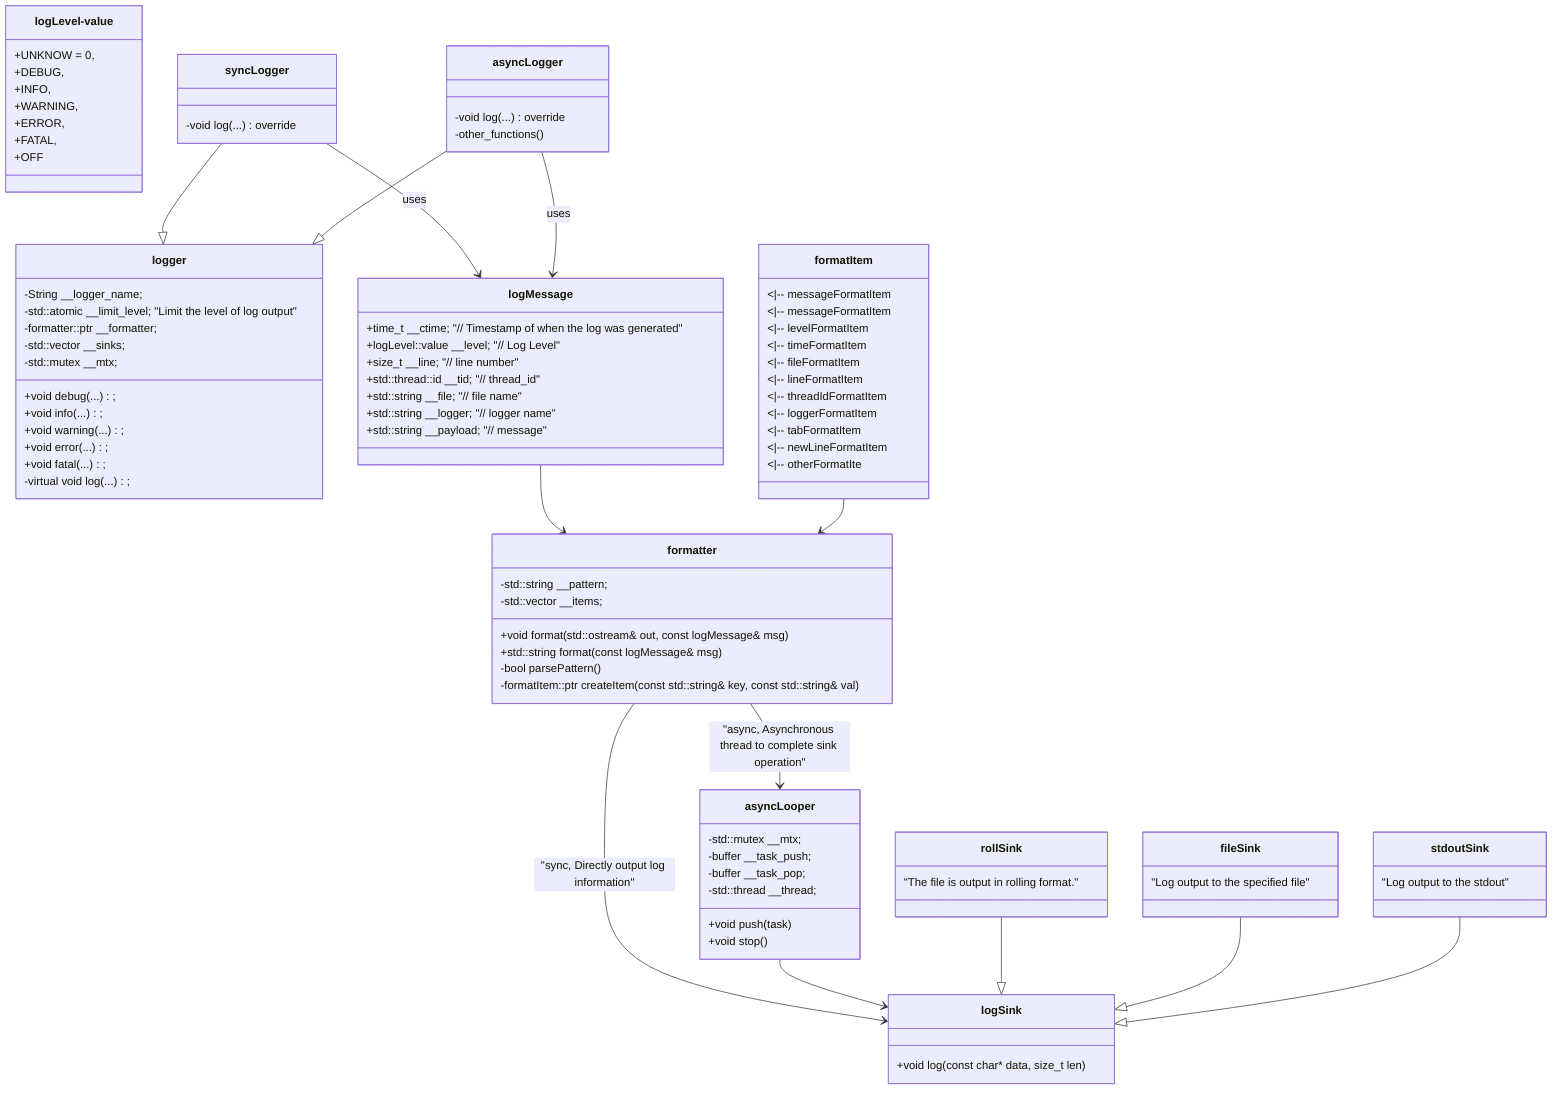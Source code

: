 classDiagram
    class logger{
        -String __logger_name;
        -std::atomic<logLevel::value> __limit_level; "Limit the level of log output"
        -formatter::ptr __formatter;
        -std::vector<logSink::ptr> __sinks;
        -std::mutex __mtx;
        +void debug(...);
        +void info(...);
        +void warning(...);
        +void error(...);
        +void fatal(...);
        -virtual void log(...);
    }
    class logLevel-value{
        +UNKNOW = 0,
        +DEBUG,
        +INFO,
        +WARNING,
        +ERROR,
        +FATAL,
        +OFF  
    }
    class syncLogger {
        -void log(...) override
    }
    class asyncLogger {
        -void log(...) override
        -other_functions()
    }
    syncLogger --|> logger
    asyncLogger --|> logger
    class logMessage {
        +time_t __ctime; "// Timestamp of when the log was generated"
        +logLevel::value __level; "// Log Level"
        +size_t __line; "// line number"
        +std::thread::id __tid; "// thread_id"
        +std::string __file; "// file name"
        +std::string __logger; "// logger name"
        +std::string __payload; "// message"
    }
    syncLogger --> logMessage : uses
    asyncLogger --> logMessage : uses

    class formatItem {
        <|-- messageFormatItem
        <|-- messageFormatItem 
        <|-- levelFormatItem 
        <|-- timeFormatItem 
        <|-- fileFormatItem
        <|-- lineFormatItem
        <|-- threadIdFormatItem 
        <|-- loggerFormatItem 
        <|-- tabFormatItem 
        <|-- newLineFormatItem
        <|-- otherFormatIte
    }
    
    class formatter {
        -std::string __pattern;
        -std::vector<formatItem::ptr> __items; 
        +void format(std::ostream& out, const logMessage& msg)
        +std::string format(const logMessage& msg)
        -bool parsePattern()
        -formatItem::ptr createItem(const std::string& key, const std::string& val)
    }

    logMessage --> formatter
    formatItem --> formatter

    class logSink {
        +void log(const char* data, size_t len)
    }

    formatter --> logSink : "sync, Directly output log information"
    formatter --> asyncLooper : "async, Asynchronous thread to complete sink operation"

    class asyncLooper {
        -std::mutex __mtx;
        -buffer __task_push;
        -buffer __task_pop;
        -std::thread __thread;
        +void push(task)
        +void stop()
    }

    asyncLooper --> logSink

    class rollSink {
        "The file is output in rolling format."
    }
    class fileSink {
        "Log output to the specified file"
    }
    class stdoutSink {
        "Log output to the stdout"
    }
    rollSink --|> logSink
    fileSink --|> logSink
    stdoutSink --|> logSink